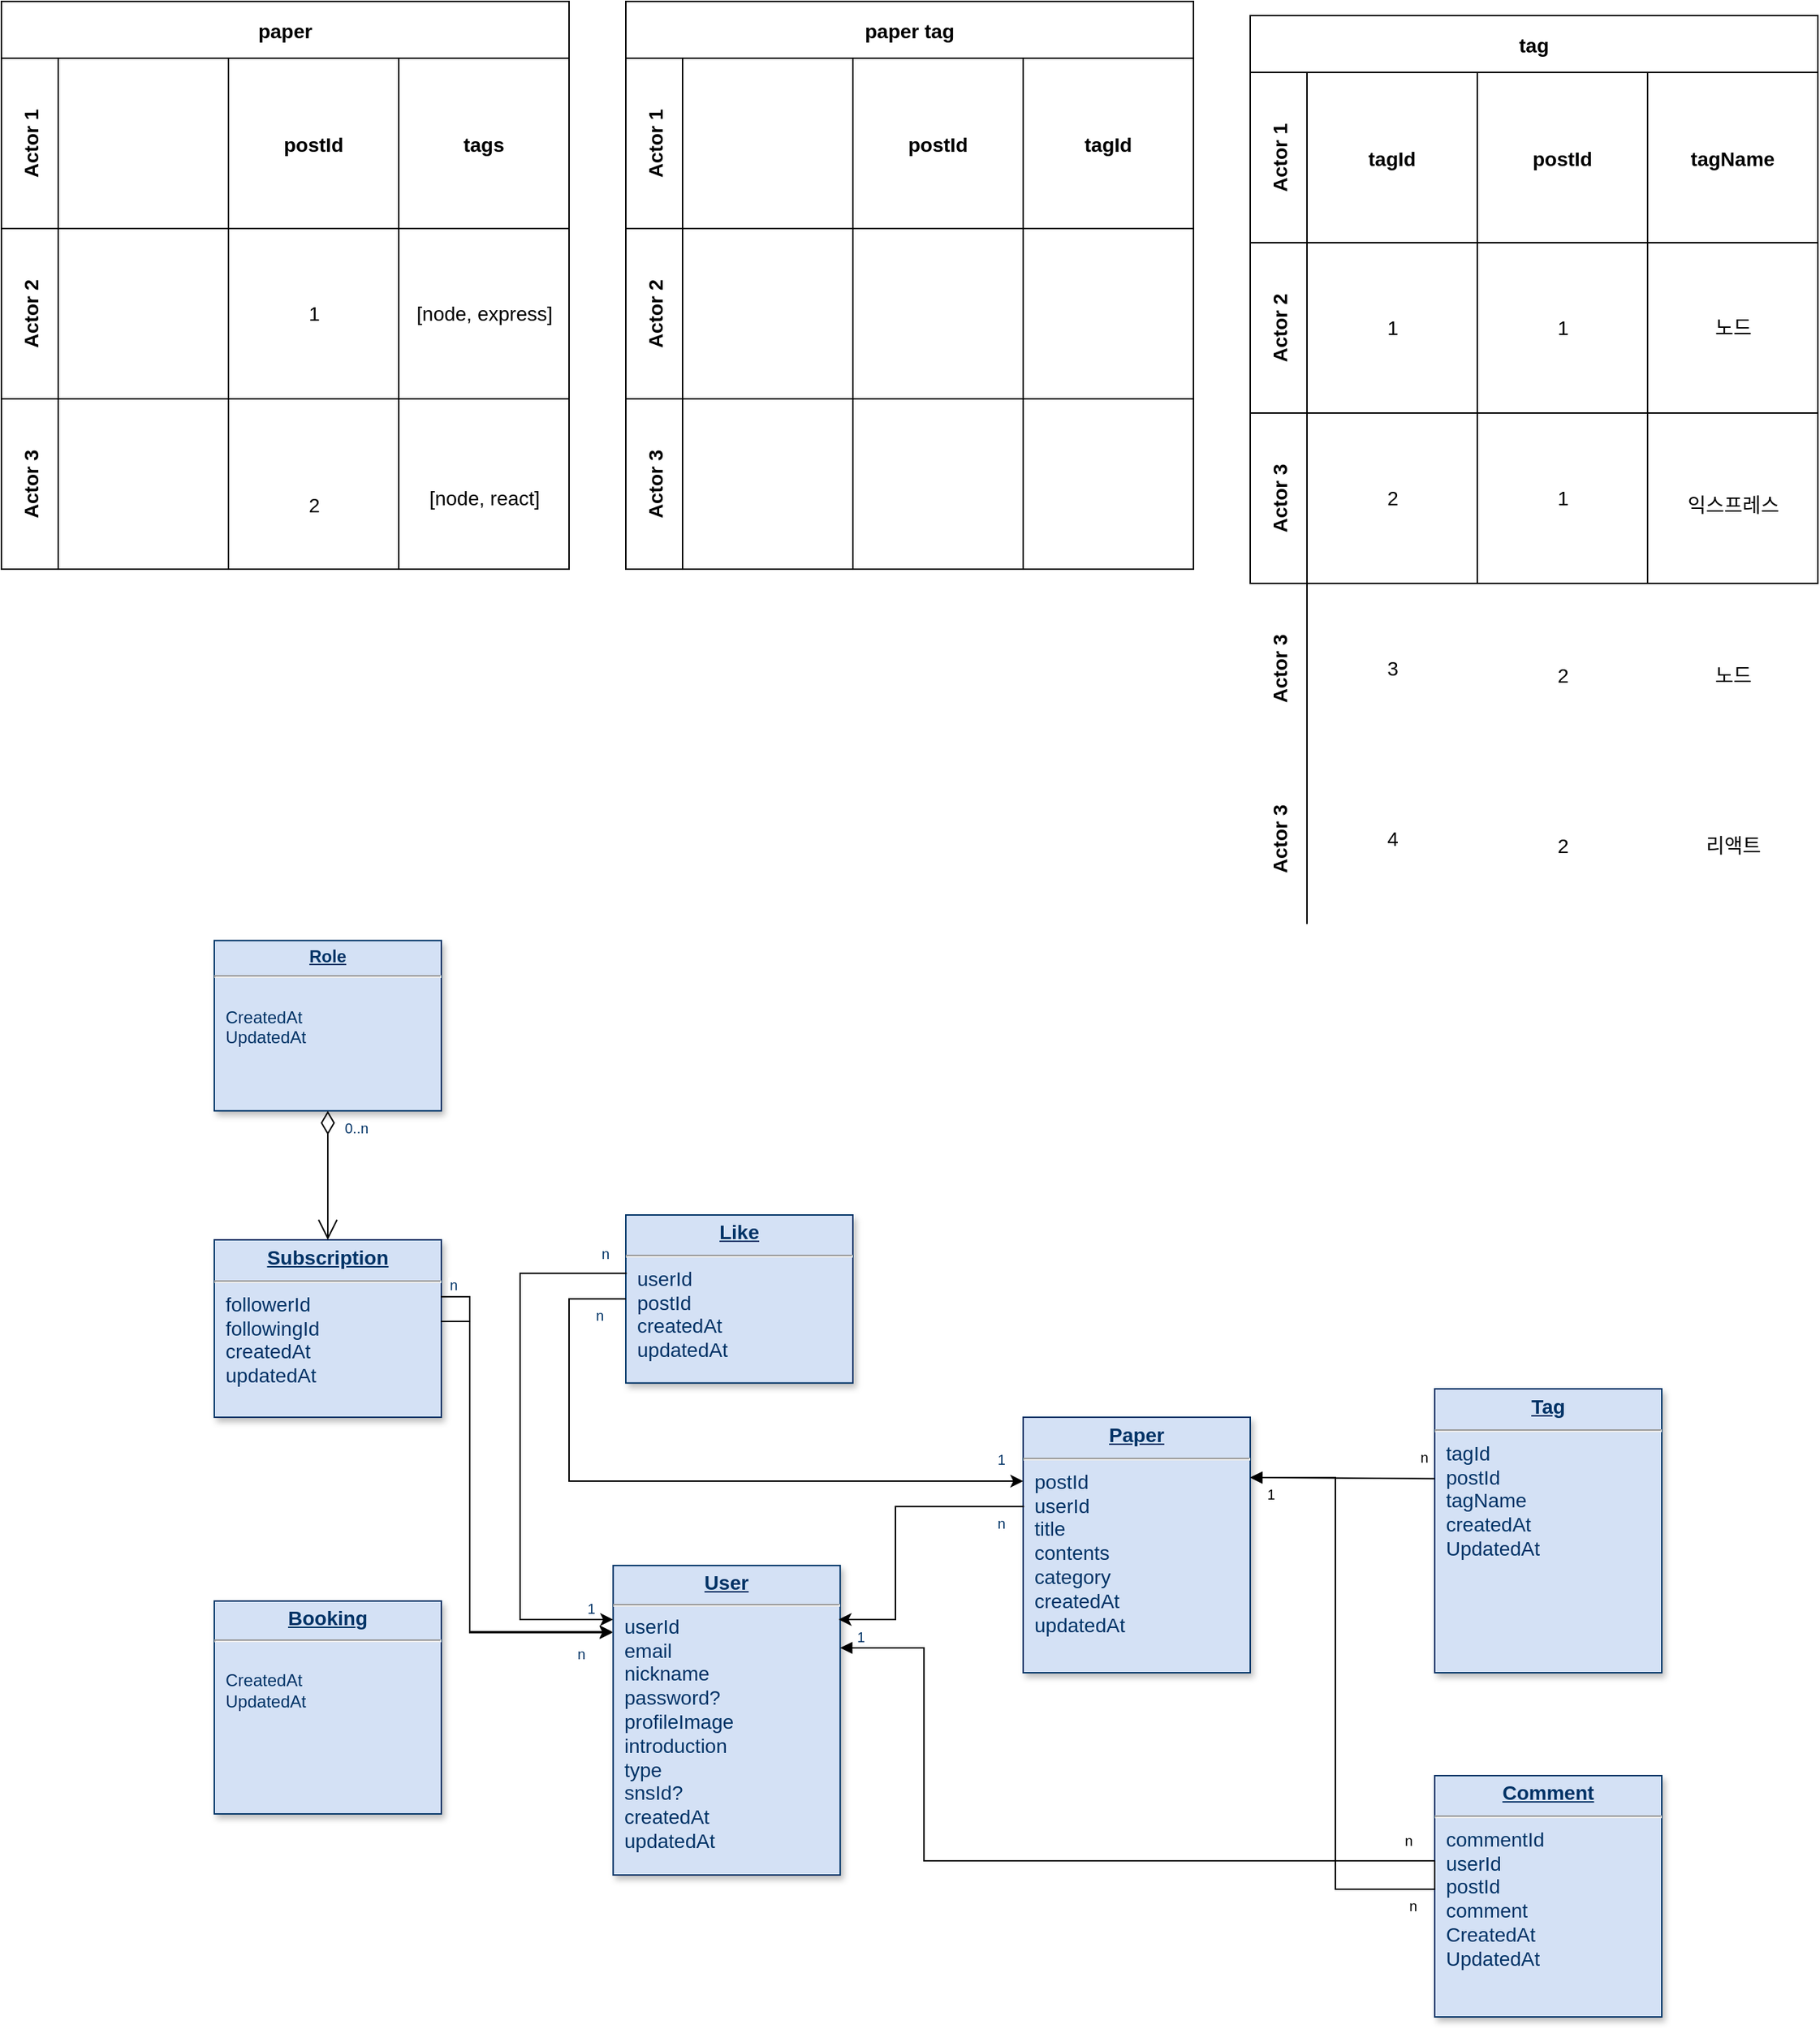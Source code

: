 <mxfile version="20.0.3" type="github">
  <diagram name="Page-1" id="efa7a0a1-bf9b-a30e-e6df-94a7791c09e9">
    <mxGraphModel dx="1503" dy="2011" grid="1" gridSize="10" guides="1" tooltips="1" connect="1" arrows="1" fold="1" page="1" pageScale="1" pageWidth="826" pageHeight="1169" background="none" math="0" shadow="0">
      <root>
        <mxCell id="0" />
        <mxCell id="1" parent="0" />
        <mxCell id="19" value="&lt;p style=&quot;margin: 0px; margin-top: 4px; text-align: center; text-decoration: underline;&quot;&gt;&lt;strong&gt;Role&lt;/strong&gt;&lt;/p&gt;&lt;hr&gt;&lt;p style=&quot;margin: 0px; margin-left: 8px;&quot;&gt;&lt;span style=&quot;background-color: initial;&quot;&gt;&lt;br&gt;&lt;/span&gt;&lt;/p&gt;&lt;p style=&quot;margin: 0px; margin-left: 8px;&quot;&gt;&lt;span style=&quot;background-color: initial;&quot;&gt;CreatedAt&lt;/span&gt;&lt;br&gt;&lt;/p&gt;&lt;p style=&quot;margin: 0px; margin-left: 8px;&quot;&gt;UpdatedAt&lt;/p&gt;" style="verticalAlign=top;align=left;overflow=fill;fontSize=12;fontFamily=Helvetica;html=1;strokeColor=#003366;shadow=1;fillColor=#D4E1F5;fontColor=#003366" parent="1" vertex="1">
          <mxGeometry x="310.0" y="91.64" width="160" height="120" as="geometry" />
        </mxCell>
        <mxCell id="20" value="&lt;p style=&quot;margin: 4px 0px 0px; text-align: center; text-decoration: underline; font-size: 14px;&quot;&gt;&lt;span style=&quot;font-weight: 700;&quot;&gt;&lt;font style=&quot;font-size: 14px;&quot;&gt;Subscription&lt;/font&gt;&lt;/span&gt;&lt;/p&gt;&lt;hr style=&quot;font-size: 14px;&quot;&gt;&lt;p style=&quot;margin: 0px 0px 0px 8px; font-size: 14px;&quot;&gt;followerId&lt;/p&gt;&lt;p style=&quot;margin: 0px 0px 0px 8px; font-size: 14px;&quot;&gt;followingId&lt;/p&gt;&lt;p style=&quot;margin: 0px 0px 0px 8px; font-size: 14px;&quot;&gt;&lt;font style=&quot;font-size: 14px;&quot;&gt;createdAt&lt;/font&gt;&lt;/p&gt;&lt;p style=&quot;margin: 0px 0px 0px 8px; font-size: 14px;&quot;&gt;&lt;font style=&quot;font-size: 14px;&quot;&gt;updatedAt&lt;/font&gt;&lt;/p&gt;" style="verticalAlign=top;align=left;overflow=fill;fontSize=12;fontFamily=Helvetica;html=1;strokeColor=#003366;shadow=1;fillColor=#D4E1F5;fontColor=#003366" parent="1" vertex="1">
          <mxGeometry x="310.0" y="302.5" width="160" height="125" as="geometry" />
        </mxCell>
        <mxCell id="22" value="&lt;p style=&quot;margin: 4px 0px 0px; text-align: center; text-decoration: underline; font-size: 14px;&quot;&gt;&lt;strong style=&quot;&quot;&gt;&lt;font style=&quot;font-size: 14px;&quot;&gt;Paper&lt;/font&gt;&lt;/strong&gt;&lt;/p&gt;&lt;hr style=&quot;font-size: 14px;&quot;&gt;&lt;p style=&quot;margin: 0px 0px 0px 8px; font-size: 14px;&quot;&gt;&lt;span style=&quot;background-color: initial;&quot;&gt;&lt;font style=&quot;font-size: 14px;&quot;&gt;postId&lt;/font&gt;&lt;/span&gt;&lt;/p&gt;&lt;p style=&quot;margin: 0px 0px 0px 8px; font-size: 14px;&quot;&gt;&lt;font style=&quot;font-size: 14px;&quot;&gt;userId&lt;/font&gt;&lt;/p&gt;&lt;p style=&quot;margin: 0px 0px 0px 8px; font-size: 14px;&quot;&gt;&lt;font style=&quot;font-size: 14px;&quot;&gt;&lt;span style=&quot;background-color: initial;&quot;&gt;title&lt;/span&gt;&lt;br&gt;&lt;/font&gt;&lt;/p&gt;&lt;p style=&quot;margin: 0px 0px 0px 8px; font-size: 14px;&quot;&gt;&lt;font style=&quot;font-size: 14px;&quot;&gt;contents&lt;/font&gt;&lt;/p&gt;&lt;p style=&quot;margin: 0px 0px 0px 8px; font-size: 14px;&quot;&gt;&lt;font style=&quot;font-size: 14px;&quot;&gt;category&lt;/font&gt;&lt;/p&gt;&lt;p style=&quot;margin: 0px 0px 0px 8px; font-size: 14px;&quot;&gt;&lt;font style=&quot;font-size: 14px;&quot;&gt;&lt;span style=&quot;background-color: initial;&quot;&gt;createdAt&lt;/span&gt;&lt;br&gt;&lt;/font&gt;&lt;/p&gt;&lt;p style=&quot;margin: 0px 0px 0px 8px; font-size: 14px;&quot;&gt;&lt;font style=&quot;font-size: 14px;&quot;&gt;updatedAt&lt;/font&gt;&lt;br&gt;&lt;/p&gt;" style="verticalAlign=top;align=left;overflow=fill;fontSize=12;fontFamily=Helvetica;html=1;strokeColor=#003366;shadow=1;fillColor=#D4E1F5;fontColor=#003366" parent="1" vertex="1">
          <mxGeometry x="880.0" y="427.5" width="160.0" height="180" as="geometry" />
        </mxCell>
        <mxCell id="23" value="&lt;p style=&quot;margin: 4px 0px 0px; text-align: center; text-decoration: underline; font-size: 14px;&quot;&gt;&lt;b style=&quot;&quot;&gt;&lt;font style=&quot;font-size: 14px;&quot;&gt;Like&lt;/font&gt;&lt;/b&gt;&lt;/p&gt;&lt;hr style=&quot;font-size: 14px;&quot;&gt;&lt;p style=&quot;margin: 0px 0px 0px 8px; font-size: 14px;&quot;&gt;&lt;font style=&quot;font-size: 14px;&quot;&gt;userId&lt;/font&gt;&lt;/p&gt;&lt;p style=&quot;margin: 0px 0px 0px 8px; font-size: 14px;&quot;&gt;&lt;font style=&quot;font-size: 14px;&quot;&gt;postId&lt;/font&gt;&lt;/p&gt;&lt;p style=&quot;margin: 0px 0px 0px 8px; font-size: 14px;&quot;&gt;&lt;font style=&quot;font-size: 14px;&quot;&gt;&lt;span style=&quot;background-color: initial;&quot;&gt;createdAt&lt;/span&gt;&lt;br&gt;&lt;/font&gt;&lt;/p&gt;&lt;p style=&quot;margin: 0px 0px 0px 8px; font-size: 14px;&quot;&gt;&lt;font style=&quot;font-size: 14px;&quot;&gt;updatedAt&lt;/font&gt;&lt;/p&gt;&lt;p style=&quot;margin: 0px 0px 0px 8px; font-size: 14px;&quot;&gt;&lt;br&gt;&lt;/p&gt;" style="verticalAlign=top;align=left;overflow=fill;fontSize=12;fontFamily=Helvetica;html=1;strokeColor=#003366;shadow=1;fillColor=#D4E1F5;fontColor=#003366" parent="1" vertex="1">
          <mxGeometry x="600" y="285" width="160" height="118.36" as="geometry" />
        </mxCell>
        <mxCell id="24" value="&lt;p style=&quot;margin: 0px; margin-top: 4px; text-align: center; text-decoration: underline;&quot;&gt;&lt;span style=&quot;font-size: 14px; font-weight: 700;&quot;&gt;Booking&lt;/span&gt;&lt;/p&gt;&lt;hr&gt;&lt;p style=&quot;margin: 0px; margin-left: 8px;&quot;&gt;&lt;br&gt;&lt;/p&gt;&lt;p style=&quot;margin: 0px; margin-left: 8px;&quot;&gt;CreatedAt&lt;/p&gt;&lt;p style=&quot;margin: 0px; margin-left: 8px;&quot;&gt;UpdatedAt&lt;/p&gt;" style="verticalAlign=top;align=left;overflow=fill;fontSize=12;fontFamily=Helvetica;html=1;strokeColor=#003366;shadow=1;fillColor=#D4E1F5;fontColor=#003366" parent="1" vertex="1">
          <mxGeometry x="310.0" y="556.96" width="160" height="150" as="geometry" />
        </mxCell>
        <mxCell id="26" value="&lt;p style=&quot;margin: 4px 0px 0px; text-align: center; text-decoration: underline; font-size: 14px;&quot;&gt;&lt;strong style=&quot;&quot;&gt;&lt;font style=&quot;font-size: 14px;&quot;&gt;Comment&lt;/font&gt;&lt;/strong&gt;&lt;/p&gt;&lt;hr style=&quot;font-size: 14px;&quot;&gt;&lt;p style=&quot;margin: 0px 0px 0px 8px; font-size: 14px;&quot;&gt;&lt;font style=&quot;font-size: 14px;&quot;&gt;commentId&lt;/font&gt;&lt;/p&gt;&lt;p style=&quot;margin: 0px 0px 0px 8px; font-size: 14px;&quot;&gt;&lt;font style=&quot;font-size: 14px;&quot;&gt;userId&lt;/font&gt;&lt;/p&gt;&lt;p style=&quot;margin: 0px 0px 0px 8px; font-size: 14px;&quot;&gt;&lt;font style=&quot;font-size: 14px;&quot;&gt;postId&lt;/font&gt;&lt;/p&gt;&lt;p style=&quot;margin: 0px 0px 0px 8px; font-size: 14px;&quot;&gt;&lt;font style=&quot;font-size: 14px;&quot;&gt;comment&lt;/font&gt;&lt;/p&gt;&lt;p style=&quot;margin: 0px 0px 0px 8px; font-size: 14px;&quot;&gt;&lt;font style=&quot;font-size: 14px;&quot;&gt;CreatedAt&lt;/font&gt;&lt;/p&gt;&lt;p style=&quot;margin: 0px 0px 0px 8px; font-size: 14px;&quot;&gt;&lt;font style=&quot;font-size: 14px;&quot;&gt;UpdatedAt&lt;/font&gt;&lt;/p&gt;" style="verticalAlign=top;align=left;overflow=fill;fontSize=12;fontFamily=Helvetica;html=1;strokeColor=#003366;shadow=1;fillColor=#D4E1F5;fontColor=#003366" parent="1" vertex="1">
          <mxGeometry x="1170" y="680" width="160" height="170" as="geometry" />
        </mxCell>
        <mxCell id="27" value="&lt;p style=&quot;margin: 4px 0px 0px; text-align: center; text-decoration: underline; font-size: 14px;&quot;&gt;&lt;b style=&quot;&quot;&gt;&lt;font style=&quot;font-size: 14px;&quot;&gt;Tag&lt;/font&gt;&lt;/b&gt;&lt;/p&gt;&lt;hr style=&quot;font-size: 14px;&quot;&gt;&lt;p style=&quot;margin: 0px 0px 0px 8px; font-size: 14px;&quot;&gt;tagId&lt;/p&gt;&lt;p style=&quot;margin: 0px 0px 0px 8px; font-size: 14px;&quot;&gt;postId&lt;/p&gt;&lt;p style=&quot;margin: 0px 0px 0px 8px; font-size: 14px;&quot;&gt;&lt;span style=&quot;background-color: initial;&quot;&gt;tagName&lt;/span&gt;&lt;br&gt;&lt;/p&gt;&lt;p style=&quot;margin: 0px 0px 0px 8px; font-size: 14px;&quot;&gt;&lt;font style=&quot;font-size: 14px;&quot;&gt;createdAt&lt;/font&gt;&lt;/p&gt;&lt;p style=&quot;margin: 0px 0px 0px 8px; font-size: 14px;&quot;&gt;&lt;font style=&quot;font-size: 14px;&quot;&gt;UpdatedAt&lt;/font&gt;&lt;/p&gt;" style="verticalAlign=top;align=left;overflow=fill;fontSize=12;fontFamily=Helvetica;html=1;strokeColor=#003366;shadow=1;fillColor=#D4E1F5;fontColor=#003366" parent="1" vertex="1">
          <mxGeometry x="1170" y="407.5" width="160" height="200" as="geometry" />
        </mxCell>
        <mxCell id="29" value="&lt;p style=&quot;margin: 0px; margin-top: 4px; text-align: center; text-decoration: underline;&quot;&gt;&lt;strong&gt;&lt;font style=&quot;font-size: 14px;&quot;&gt;User&lt;/font&gt;&lt;/strong&gt;&lt;/p&gt;&lt;hr&gt;&lt;p style=&quot;margin: 0px 0px 0px 8px; font-size: 14px;&quot;&gt;&lt;font style=&quot;font-size: 14px;&quot;&gt;userId&lt;/font&gt;&lt;/p&gt;&lt;p style=&quot;margin: 0px 0px 0px 8px; font-size: 14px;&quot;&gt;&lt;font style=&quot;font-size: 14px;&quot;&gt;email&lt;/font&gt;&lt;/p&gt;&lt;p style=&quot;margin: 0px 0px 0px 8px; font-size: 14px;&quot;&gt;&lt;font style=&quot;font-size: 14px;&quot;&gt;nickname&lt;/font&gt;&lt;/p&gt;&lt;p style=&quot;margin: 0px 0px 0px 8px; font-size: 14px;&quot;&gt;&lt;font style=&quot;font-size: 14px;&quot;&gt;password?&lt;/font&gt;&lt;/p&gt;&lt;p style=&quot;margin: 0px 0px 0px 8px; font-size: 14px;&quot;&gt;&lt;font style=&quot;font-size: 14px;&quot;&gt;profileImage&lt;/font&gt;&lt;/p&gt;&lt;p style=&quot;margin: 0px 0px 0px 8px; font-size: 14px;&quot;&gt;&lt;font style=&quot;font-size: 14px;&quot;&gt;introduction&lt;/font&gt;&lt;/p&gt;&lt;p style=&quot;margin: 0px 0px 0px 8px; font-size: 14px;&quot;&gt;type&lt;/p&gt;&lt;p style=&quot;margin: 0px 0px 0px 8px; font-size: 14px;&quot;&gt;snsId?&lt;/p&gt;&lt;p style=&quot;margin: 0px 0px 0px 8px; font-size: 14px;&quot;&gt;&lt;font style=&quot;font-size: 14px;&quot;&gt;createdAt&lt;/font&gt;&lt;/p&gt;&lt;p style=&quot;margin: 0px 0px 0px 8px; font-size: 14px;&quot;&gt;&lt;font style=&quot;font-size: 14px;&quot;&gt;updatedAt&lt;/font&gt;&lt;/p&gt;&lt;p style=&quot;margin: 0px; margin-left: 8px;&quot;&gt;&lt;br&gt;&lt;/p&gt;" style="verticalAlign=top;align=left;overflow=fill;fontSize=12;fontFamily=Helvetica;html=1;strokeColor=#003366;shadow=1;fillColor=#D4E1F5;fontColor=#003366" parent="1" vertex="1">
          <mxGeometry x="591.08" y="531.96" width="160" height="218.04" as="geometry" />
        </mxCell>
        <mxCell id="36" value="" style="endArrow=open;endSize=12;startArrow=diamondThin;startSize=14;startFill=0;edgeStyle=orthogonalEdgeStyle;" parent="1" source="19" target="20" edge="1">
          <mxGeometry y="160" as="geometry">
            <mxPoint y="160" as="sourcePoint" />
            <mxPoint x="160" y="160" as="targetPoint" />
          </mxGeometry>
        </mxCell>
        <mxCell id="37" value="0..n" style="resizable=0;align=left;verticalAlign=top;labelBackgroundColor=#ffffff;fontSize=10;strokeColor=#003366;shadow=1;fillColor=#D4E1F5;fontColor=#003366" parent="36" connectable="0" vertex="1">
          <mxGeometry x="-1" relative="1" as="geometry">
            <mxPoint x="10" as="offset" />
          </mxGeometry>
        </mxCell>
        <mxCell id="113" value="" style="endArrow=block;endFill=1;edgeStyle=orthogonalEdgeStyle;align=left;verticalAlign=top;rounded=0" parent="1" edge="1">
          <mxGeometry x="-1" relative="1" as="geometry">
            <mxPoint x="1170.08" y="740" as="sourcePoint" />
            <mxPoint x="751.08" y="590" as="targetPoint" />
            <Array as="points">
              <mxPoint x="1170.08" y="740" />
              <mxPoint x="810.08" y="740" />
              <mxPoint x="810.08" y="590" />
            </Array>
          </mxGeometry>
        </mxCell>
        <mxCell id="114" value="n" style="resizable=0;align=left;verticalAlign=bottom;labelBackgroundColor=#ffffff;fontSize=10" parent="113" connectable="0" vertex="1">
          <mxGeometry x="-1" relative="1" as="geometry">
            <mxPoint x="-20" y="40" as="offset" />
          </mxGeometry>
        </mxCell>
        <mxCell id="7yhiDpzclEct2_g2l83q-117" value="1" style="resizable=0;align=right;verticalAlign=top;labelBackgroundColor=#ffffff;fontSize=10;strokeColor=#003366;shadow=1;fillColor=#D4E1F5;fontColor=#003366" connectable="0" vertex="1" parent="1">
          <mxGeometry x="770.0" y="570" as="geometry" />
        </mxCell>
        <mxCell id="7yhiDpzclEct2_g2l83q-119" value="n" style="resizable=0;align=left;verticalAlign=top;labelBackgroundColor=#ffffff;fontSize=10;strokeColor=#003366;shadow=1;fillColor=#D4E1F5;fontColor=#003366" connectable="0" vertex="1" parent="1">
          <mxGeometry x="860" y="490.0" as="geometry" />
        </mxCell>
        <mxCell id="7yhiDpzclEct2_g2l83q-120" value="n" style="resizable=0;align=left;verticalAlign=top;labelBackgroundColor=#ffffff;fontSize=10;strokeColor=#003366;shadow=1;fillColor=#D4E1F5;fontColor=#003366;direction=south;" connectable="0" vertex="1" parent="1">
          <mxGeometry x="570" y="151.64" as="geometry">
            <mxPoint x="7" y="192" as="offset" />
          </mxGeometry>
        </mxCell>
        <mxCell id="7yhiDpzclEct2_g2l83q-124" value="n" style="resizable=0;align=left;verticalAlign=bottom;labelBackgroundColor=#ffffff;fontSize=10" connectable="0" vertex="1" parent="1">
          <mxGeometry x="1170" y="790" as="geometry">
            <mxPoint x="-23" y="-56" as="offset" />
          </mxGeometry>
        </mxCell>
        <mxCell id="7yhiDpzclEct2_g2l83q-126" value="" style="edgeStyle=elbowEdgeStyle;elbow=horizontal;endArrow=classic;html=1;rounded=0;entryX=0;entryY=0.25;entryDx=0;entryDy=0;exitX=0;exitY=0.5;exitDx=0;exitDy=0;" edge="1" parent="1" source="23" target="22">
          <mxGeometry width="50" height="50" relative="1" as="geometry">
            <mxPoint x="590" y="150" as="sourcePoint" />
            <mxPoint x="880" y="468" as="targetPoint" />
            <Array as="points">
              <mxPoint x="560" y="170" />
              <mxPoint x="560" y="360" />
              <mxPoint x="816" y="480" />
              <mxPoint x="816" y="490" />
              <mxPoint x="816" y="480" />
            </Array>
          </mxGeometry>
        </mxCell>
        <mxCell id="7yhiDpzclEct2_g2l83q-128" value="" style="edgeStyle=elbowEdgeStyle;elbow=horizontal;endArrow=classic;html=1;rounded=0;exitX=0.004;exitY=0.349;exitDx=0;exitDy=0;exitPerimeter=0;" edge="1" parent="1" source="22">
          <mxGeometry width="50" height="50" relative="1" as="geometry">
            <mxPoint x="870" y="470" as="sourcePoint" />
            <mxPoint x="750" y="570" as="targetPoint" />
            <Array as="points">
              <mxPoint x="790" y="500" />
              <mxPoint x="790" y="560" />
              <mxPoint x="820" y="470" />
            </Array>
          </mxGeometry>
        </mxCell>
        <mxCell id="7yhiDpzclEct2_g2l83q-131" value="1" style="resizable=0;align=left;verticalAlign=top;labelBackgroundColor=#ffffff;fontSize=10;strokeColor=#003366;shadow=1;fillColor=#D4E1F5;fontColor=#003366" connectable="0" vertex="1" parent="1">
          <mxGeometry x="860" y="445.0" as="geometry" />
        </mxCell>
        <mxCell id="7yhiDpzclEct2_g2l83q-132" style="edgeStyle=orthogonalEdgeStyle;rounded=0;orthogonalLoop=1;jettySize=auto;html=1;exitX=0.5;exitY=1;exitDx=0;exitDy=0;" edge="1" parent="1" source="22" target="22">
          <mxGeometry relative="1" as="geometry" />
        </mxCell>
        <mxCell id="7yhiDpzclEct2_g2l83q-133" value="" style="endArrow=block;endFill=1;edgeStyle=orthogonalEdgeStyle;align=left;verticalAlign=top;rounded=0" edge="1" parent="1">
          <mxGeometry x="-1" relative="1" as="geometry">
            <mxPoint x="1170" y="740" as="sourcePoint" />
            <mxPoint x="1040" y="470" as="targetPoint" />
            <Array as="points">
              <mxPoint x="1170" y="760" />
              <mxPoint x="1100" y="760" />
              <mxPoint x="1100" y="470" />
            </Array>
          </mxGeometry>
        </mxCell>
        <mxCell id="7yhiDpzclEct2_g2l83q-176" value="" style="edgeStyle=elbowEdgeStyle;elbow=horizontal;endArrow=classic;html=1;rounded=0;exitX=0.004;exitY=0.347;exitDx=0;exitDy=0;exitPerimeter=0;" edge="1" parent="1" source="23">
          <mxGeometry width="50" height="50" relative="1" as="geometry">
            <mxPoint x="590" y="150" as="sourcePoint" />
            <mxPoint x="591" y="570" as="targetPoint" />
            <Array as="points">
              <mxPoint x="525.48" y="373.44" />
              <mxPoint x="525.48" y="583.44" />
              <mxPoint x="525.48" y="593.44" />
              <mxPoint x="525.48" y="583.44" />
            </Array>
          </mxGeometry>
        </mxCell>
        <mxCell id="7yhiDpzclEct2_g2l83q-177" value="1" style="resizable=0;align=right;verticalAlign=top;labelBackgroundColor=#ffffff;fontSize=10;strokeColor=#003366;shadow=1;fillColor=#D4E1F5;fontColor=#003366" connectable="0" vertex="1" parent="1">
          <mxGeometry x="580.0" y="550" as="geometry" />
        </mxCell>
        <mxCell id="7yhiDpzclEct2_g2l83q-178" value="n" style="resizable=0;align=right;verticalAlign=top;labelBackgroundColor=#ffffff;fontSize=10;strokeColor=#003366;shadow=1;fillColor=#D4E1F5;fontColor=#003366" connectable="0" vertex="1" parent="1">
          <mxGeometry x="590.0" y="300" as="geometry" />
        </mxCell>
        <mxCell id="7yhiDpzclEct2_g2l83q-184" value="" style="endArrow=block;endFill=1;edgeStyle=orthogonalEdgeStyle;align=left;verticalAlign=top;rounded=0;exitX=-0.008;exitY=0.316;exitDx=0;exitDy=0;exitPerimeter=0;" edge="1" parent="1" source="27">
          <mxGeometry x="-1" relative="1" as="geometry">
            <mxPoint x="1170" y="744" as="sourcePoint" />
            <mxPoint x="1040" y="470" as="targetPoint" />
            <Array as="points">
              <mxPoint x="1170" y="471" />
            </Array>
          </mxGeometry>
        </mxCell>
        <mxCell id="7yhiDpzclEct2_g2l83q-186" value="" style="edgeStyle=elbowEdgeStyle;elbow=horizontal;endArrow=classic;html=1;rounded=0;exitX=0.998;exitY=0.321;exitDx=0;exitDy=0;exitPerimeter=0;entryX=-0.003;entryY=0.214;entryDx=0;entryDy=0;entryPerimeter=0;" edge="1" parent="1" source="20" target="29">
          <mxGeometry width="50" height="50" relative="1" as="geometry">
            <mxPoint x="580.0" y="326.071" as="sourcePoint" />
            <mxPoint x="590" y="580" as="targetPoint" />
            <Array as="points">
              <mxPoint x="490" y="460" />
              <mxPoint x="504.84" y="373.44" />
              <mxPoint x="504.84" y="583.44" />
              <mxPoint x="504.84" y="593.44" />
              <mxPoint x="504.84" y="583.44" />
            </Array>
          </mxGeometry>
        </mxCell>
        <mxCell id="7yhiDpzclEct2_g2l83q-187" value="" style="edgeStyle=elbowEdgeStyle;elbow=horizontal;endArrow=classic;html=1;rounded=0;exitX=0.998;exitY=0.321;exitDx=0;exitDy=0;exitPerimeter=0;entryX=-0.003;entryY=0.217;entryDx=0;entryDy=0;entryPerimeter=0;" edge="1" parent="1" target="29">
          <mxGeometry width="50" height="50" relative="1" as="geometry">
            <mxPoint x="469.68" y="360.005" as="sourcePoint" />
            <mxPoint x="590" y="587.38" as="targetPoint" />
            <Array as="points">
              <mxPoint x="490" y="590" />
              <mxPoint x="490" y="477.38" />
              <mxPoint x="504.84" y="390.82" />
              <mxPoint x="504.84" y="600.82" />
              <mxPoint x="504.84" y="610.82" />
              <mxPoint x="504.84" y="600.82" />
            </Array>
          </mxGeometry>
        </mxCell>
        <mxCell id="7yhiDpzclEct2_g2l83q-188" value="n&#xa;" style="resizable=0;align=right;verticalAlign=top;labelBackgroundColor=#ffffff;fontSize=10;strokeColor=#003366;shadow=1;fillColor=#D4E1F5;fontColor=#003366" connectable="0" vertex="1" parent="1">
          <mxGeometry x="490.0" y="310" as="geometry">
            <mxPoint x="-7" y="12" as="offset" />
          </mxGeometry>
        </mxCell>
        <mxCell id="7yhiDpzclEct2_g2l83q-189" value="n&#xa;" style="resizable=0;align=right;verticalAlign=top;labelBackgroundColor=#ffffff;fontSize=10;strokeColor=#003366;shadow=1;fillColor=#D4E1F5;fontColor=#003366" connectable="0" vertex="1" parent="1">
          <mxGeometry x="580.0" y="570" as="geometry">
            <mxPoint x="-7" y="12" as="offset" />
          </mxGeometry>
        </mxCell>
        <mxCell id="7yhiDpzclEct2_g2l83q-190" value="1" style="resizable=0;align=left;verticalAlign=bottom;labelBackgroundColor=#ffffff;fontSize=10" connectable="0" vertex="1" parent="1">
          <mxGeometry x="1050" y="490" as="geometry" />
        </mxCell>
        <mxCell id="7yhiDpzclEct2_g2l83q-191" value="n" style="resizable=0;align=left;verticalAlign=bottom;labelBackgroundColor=#ffffff;fontSize=10" connectable="0" vertex="1" parent="1">
          <mxGeometry x="1060" y="500" as="geometry">
            <mxPoint x="98" y="-36" as="offset" />
          </mxGeometry>
        </mxCell>
        <mxCell id="7yhiDpzclEct2_g2l83q-199" value="paper tag" style="shape=table;childLayout=tableLayout;startSize=40;collapsible=0;recursiveResize=0;expand=0;fontStyle=1;fontSize=14;" vertex="1" parent="1">
          <mxGeometry x="600" y="-570" width="400" height="400" as="geometry" />
        </mxCell>
        <mxCell id="7yhiDpzclEct2_g2l83q-200" value="Actor 1" style="shape=tableRow;horizontal=0;startSize=40;swimlaneHead=0;swimlaneBody=0;top=0;left=0;bottom=0;right=0;dropTarget=0;fillColor=none;collapsible=0;recursiveResize=0;expand=0;fontStyle=1;fontSize=14;" vertex="1" parent="7yhiDpzclEct2_g2l83q-199">
          <mxGeometry y="40" width="400" height="120" as="geometry" />
        </mxCell>
        <mxCell id="7yhiDpzclEct2_g2l83q-201" value="" style="swimlane;swimlaneHead=0;swimlaneBody=0;fontStyle=0;connectable=0;fillColor=none;startSize=120;collapsible=0;recursiveResize=0;expand=0;fontStyle=1;fontSize=14;" vertex="1" parent="7yhiDpzclEct2_g2l83q-200">
          <mxGeometry x="40" width="120" height="120" as="geometry">
            <mxRectangle width="120" height="120" as="alternateBounds" />
          </mxGeometry>
        </mxCell>
        <mxCell id="7yhiDpzclEct2_g2l83q-202" value="postId" style="swimlane;swimlaneHead=0;swimlaneBody=0;fontStyle=0;connectable=0;fillColor=none;startSize=120;collapsible=0;recursiveResize=0;expand=0;fontStyle=1;fontSize=14;" vertex="1" parent="7yhiDpzclEct2_g2l83q-200">
          <mxGeometry x="160" width="120" height="120" as="geometry">
            <mxRectangle width="120" height="120" as="alternateBounds" />
          </mxGeometry>
        </mxCell>
        <mxCell id="7yhiDpzclEct2_g2l83q-203" value="tagId" style="swimlane;swimlaneHead=0;swimlaneBody=0;fontStyle=0;connectable=0;fillColor=none;startSize=120;collapsible=0;recursiveResize=0;expand=0;fontStyle=1;fontSize=14;" vertex="1" parent="7yhiDpzclEct2_g2l83q-200">
          <mxGeometry x="280" width="120" height="120" as="geometry">
            <mxRectangle width="120" height="120" as="alternateBounds" />
          </mxGeometry>
        </mxCell>
        <mxCell id="7yhiDpzclEct2_g2l83q-204" value="Actor 2" style="shape=tableRow;horizontal=0;startSize=40;swimlaneHead=0;swimlaneBody=0;top=0;left=0;bottom=0;right=0;dropTarget=0;fillColor=none;collapsible=0;recursiveResize=0;expand=0;fontStyle=1;fontSize=14;" vertex="1" parent="7yhiDpzclEct2_g2l83q-199">
          <mxGeometry y="160" width="400" height="120" as="geometry" />
        </mxCell>
        <mxCell id="7yhiDpzclEct2_g2l83q-205" value="" style="swimlane;swimlaneHead=0;swimlaneBody=0;fontStyle=0;connectable=0;fillColor=none;startSize=0;collapsible=0;recursiveResize=0;expand=0;fontStyle=1;fontSize=14;" vertex="1" parent="7yhiDpzclEct2_g2l83q-204">
          <mxGeometry x="40" width="120" height="120" as="geometry">
            <mxRectangle width="120" height="120" as="alternateBounds" />
          </mxGeometry>
        </mxCell>
        <mxCell id="7yhiDpzclEct2_g2l83q-206" value="" style="swimlane;swimlaneHead=0;swimlaneBody=0;fontStyle=0;connectable=0;fillColor=none;startSize=0;collapsible=0;recursiveResize=0;expand=0;fontStyle=1;fontSize=14;" vertex="1" parent="7yhiDpzclEct2_g2l83q-204">
          <mxGeometry x="160" width="120" height="120" as="geometry">
            <mxRectangle width="120" height="120" as="alternateBounds" />
          </mxGeometry>
        </mxCell>
        <mxCell id="7yhiDpzclEct2_g2l83q-207" value="" style="swimlane;swimlaneHead=0;swimlaneBody=0;fontStyle=0;connectable=0;fillColor=none;startSize=0;collapsible=0;recursiveResize=0;expand=0;fontStyle=1;fontSize=14;" vertex="1" parent="7yhiDpzclEct2_g2l83q-204">
          <mxGeometry x="280" width="120" height="120" as="geometry">
            <mxRectangle width="120" height="120" as="alternateBounds" />
          </mxGeometry>
        </mxCell>
        <mxCell id="7yhiDpzclEct2_g2l83q-208" value="Actor 3" style="shape=tableRow;horizontal=0;startSize=40;swimlaneHead=0;swimlaneBody=0;top=0;left=0;bottom=0;right=0;dropTarget=0;fillColor=none;collapsible=0;recursiveResize=0;expand=0;fontStyle=1;fontSize=14;" vertex="1" parent="7yhiDpzclEct2_g2l83q-199">
          <mxGeometry y="280" width="400" height="120" as="geometry" />
        </mxCell>
        <mxCell id="7yhiDpzclEct2_g2l83q-209" value="" style="swimlane;swimlaneHead=0;swimlaneBody=0;fontStyle=0;connectable=0;fillColor=none;startSize=0;collapsible=0;recursiveResize=0;expand=0;fontStyle=1;fontSize=14;" vertex="1" parent="7yhiDpzclEct2_g2l83q-208">
          <mxGeometry x="40" width="120" height="120" as="geometry">
            <mxRectangle width="120" height="120" as="alternateBounds" />
          </mxGeometry>
        </mxCell>
        <mxCell id="7yhiDpzclEct2_g2l83q-210" value="" style="swimlane;swimlaneHead=0;swimlaneBody=0;fontStyle=0;connectable=0;fillColor=none;startSize=0;collapsible=0;recursiveResize=0;expand=0;fontStyle=1;fontSize=14;" vertex="1" parent="7yhiDpzclEct2_g2l83q-208">
          <mxGeometry x="160" width="120" height="120" as="geometry">
            <mxRectangle width="120" height="120" as="alternateBounds" />
          </mxGeometry>
        </mxCell>
        <mxCell id="7yhiDpzclEct2_g2l83q-211" value="" style="swimlane;swimlaneHead=0;swimlaneBody=0;fontStyle=0;connectable=0;fillColor=none;startSize=0;collapsible=0;recursiveResize=0;expand=0;fontStyle=1;fontSize=14;" vertex="1" parent="7yhiDpzclEct2_g2l83q-208">
          <mxGeometry x="280" width="120" height="120" as="geometry">
            <mxRectangle width="120" height="120" as="alternateBounds" />
          </mxGeometry>
        </mxCell>
        <mxCell id="7yhiDpzclEct2_g2l83q-216" value="paper" style="shape=table;childLayout=tableLayout;startSize=40;collapsible=0;recursiveResize=0;expand=0;fontStyle=1;fontSize=14;" vertex="1" parent="1">
          <mxGeometry x="160" y="-570" width="400" height="400" as="geometry" />
        </mxCell>
        <mxCell id="7yhiDpzclEct2_g2l83q-217" value="Actor 1" style="shape=tableRow;horizontal=0;startSize=40;swimlaneHead=0;swimlaneBody=0;top=0;left=0;bottom=0;right=0;dropTarget=0;fillColor=none;collapsible=0;recursiveResize=0;expand=0;fontStyle=1;fontSize=14;" vertex="1" parent="7yhiDpzclEct2_g2l83q-216">
          <mxGeometry y="40" width="400" height="120" as="geometry" />
        </mxCell>
        <mxCell id="7yhiDpzclEct2_g2l83q-218" value="" style="swimlane;swimlaneHead=0;swimlaneBody=0;fontStyle=0;connectable=0;fillColor=none;startSize=120;collapsible=0;recursiveResize=0;expand=0;fontStyle=1;fontSize=14;" vertex="1" parent="7yhiDpzclEct2_g2l83q-217">
          <mxGeometry x="40" width="120" height="120" as="geometry">
            <mxRectangle width="120" height="120" as="alternateBounds" />
          </mxGeometry>
        </mxCell>
        <mxCell id="7yhiDpzclEct2_g2l83q-219" value="postId" style="swimlane;swimlaneHead=0;swimlaneBody=0;fontStyle=0;connectable=0;fillColor=none;startSize=120;collapsible=0;recursiveResize=0;expand=0;fontStyle=1;fontSize=14;" vertex="1" parent="7yhiDpzclEct2_g2l83q-217">
          <mxGeometry x="160" width="120" height="120" as="geometry">
            <mxRectangle width="120" height="120" as="alternateBounds" />
          </mxGeometry>
        </mxCell>
        <mxCell id="7yhiDpzclEct2_g2l83q-220" value="tags" style="swimlane;swimlaneHead=0;swimlaneBody=0;fontStyle=0;connectable=0;fillColor=none;startSize=120;collapsible=0;recursiveResize=0;expand=0;fontStyle=1;fontSize=14;" vertex="1" parent="7yhiDpzclEct2_g2l83q-217">
          <mxGeometry x="280" width="120" height="120" as="geometry">
            <mxRectangle width="120" height="120" as="alternateBounds" />
          </mxGeometry>
        </mxCell>
        <mxCell id="7yhiDpzclEct2_g2l83q-221" value="Actor 2" style="shape=tableRow;horizontal=0;startSize=40;swimlaneHead=0;swimlaneBody=0;top=0;left=0;bottom=0;right=0;dropTarget=0;fillColor=none;collapsible=0;recursiveResize=0;expand=0;fontStyle=1;fontSize=14;" vertex="1" parent="7yhiDpzclEct2_g2l83q-216">
          <mxGeometry y="160" width="400" height="120" as="geometry" />
        </mxCell>
        <mxCell id="7yhiDpzclEct2_g2l83q-222" value="" style="swimlane;swimlaneHead=0;swimlaneBody=0;fontStyle=0;connectable=0;fillColor=none;startSize=0;collapsible=0;recursiveResize=0;expand=0;fontStyle=1;fontSize=14;" vertex="1" parent="7yhiDpzclEct2_g2l83q-221">
          <mxGeometry x="40" width="120" height="120" as="geometry">
            <mxRectangle width="120" height="120" as="alternateBounds" />
          </mxGeometry>
        </mxCell>
        <mxCell id="7yhiDpzclEct2_g2l83q-223" value="" style="swimlane;swimlaneHead=0;swimlaneBody=0;fontStyle=0;connectable=0;fillColor=none;startSize=0;collapsible=0;recursiveResize=0;expand=0;fontStyle=1;fontSize=14;" vertex="1" parent="7yhiDpzclEct2_g2l83q-221">
          <mxGeometry x="160" width="120" height="120" as="geometry">
            <mxRectangle width="120" height="120" as="alternateBounds" />
          </mxGeometry>
        </mxCell>
        <mxCell id="7yhiDpzclEct2_g2l83q-242" value="1" style="text;html=1;align=center;verticalAlign=middle;resizable=0;points=[];autosize=1;strokeColor=none;fillColor=none;fontSize=14;" vertex="1" parent="7yhiDpzclEct2_g2l83q-223">
          <mxGeometry x="45" y="45" width="30" height="30" as="geometry" />
        </mxCell>
        <mxCell id="7yhiDpzclEct2_g2l83q-224" value="" style="swimlane;swimlaneHead=0;swimlaneBody=0;fontStyle=0;connectable=0;fillColor=none;startSize=0;collapsible=0;recursiveResize=0;expand=0;fontStyle=1;fontSize=14;" vertex="1" parent="7yhiDpzclEct2_g2l83q-221">
          <mxGeometry x="280" width="120" height="120" as="geometry">
            <mxRectangle width="120" height="120" as="alternateBounds" />
          </mxGeometry>
        </mxCell>
        <mxCell id="7yhiDpzclEct2_g2l83q-336" value="[node, express]" style="text;html=1;align=center;verticalAlign=middle;resizable=0;points=[];autosize=1;strokeColor=none;fillColor=none;fontSize=14;" vertex="1" parent="7yhiDpzclEct2_g2l83q-224">
          <mxGeometry y="45" width="120" height="30" as="geometry" />
        </mxCell>
        <mxCell id="7yhiDpzclEct2_g2l83q-225" value="Actor 3" style="shape=tableRow;horizontal=0;startSize=40;swimlaneHead=0;swimlaneBody=0;top=0;left=0;bottom=0;right=0;dropTarget=0;fillColor=none;collapsible=0;recursiveResize=0;expand=0;fontStyle=1;fontSize=14;" vertex="1" parent="7yhiDpzclEct2_g2l83q-216">
          <mxGeometry y="280" width="400" height="120" as="geometry" />
        </mxCell>
        <mxCell id="7yhiDpzclEct2_g2l83q-226" value="" style="swimlane;swimlaneHead=0;swimlaneBody=0;fontStyle=0;connectable=0;fillColor=none;startSize=0;collapsible=0;recursiveResize=0;expand=0;fontStyle=1;fontSize=14;" vertex="1" parent="7yhiDpzclEct2_g2l83q-225">
          <mxGeometry x="40" width="120" height="120" as="geometry">
            <mxRectangle width="120" height="120" as="alternateBounds" />
          </mxGeometry>
        </mxCell>
        <mxCell id="7yhiDpzclEct2_g2l83q-227" value="" style="swimlane;swimlaneHead=0;swimlaneBody=0;fontStyle=0;connectable=0;fillColor=none;startSize=0;collapsible=0;recursiveResize=0;expand=0;fontStyle=1;fontSize=14;" vertex="1" parent="7yhiDpzclEct2_g2l83q-225">
          <mxGeometry x="160" width="120" height="120" as="geometry">
            <mxRectangle width="120" height="120" as="alternateBounds" />
          </mxGeometry>
        </mxCell>
        <mxCell id="7yhiDpzclEct2_g2l83q-244" value="2" style="text;html=1;align=center;verticalAlign=middle;resizable=0;points=[];autosize=1;strokeColor=none;fillColor=none;fontSize=14;" vertex="1" parent="7yhiDpzclEct2_g2l83q-227">
          <mxGeometry x="45" y="60" width="30" height="30" as="geometry" />
        </mxCell>
        <mxCell id="7yhiDpzclEct2_g2l83q-228" value="" style="swimlane;swimlaneHead=0;swimlaneBody=0;fontStyle=0;connectable=0;fillColor=none;startSize=0;collapsible=0;recursiveResize=0;expand=0;fontStyle=1;fontSize=14;" vertex="1" parent="7yhiDpzclEct2_g2l83q-225">
          <mxGeometry x="280" width="120" height="120" as="geometry">
            <mxRectangle width="120" height="120" as="alternateBounds" />
          </mxGeometry>
        </mxCell>
        <mxCell id="7yhiDpzclEct2_g2l83q-337" value="[node, react]" style="text;html=1;align=center;verticalAlign=middle;resizable=0;points=[];autosize=1;strokeColor=none;fillColor=none;fontSize=14;" vertex="1" parent="7yhiDpzclEct2_g2l83q-228">
          <mxGeometry x="10" y="55" width="100" height="30" as="geometry" />
        </mxCell>
        <mxCell id="7yhiDpzclEct2_g2l83q-229" value="tag" style="shape=table;childLayout=tableLayout;startSize=40;collapsible=0;recursiveResize=0;expand=0;fontStyle=1;fontSize=14;" vertex="1" parent="1">
          <mxGeometry x="1040" y="-560" width="400" height="400" as="geometry" />
        </mxCell>
        <mxCell id="7yhiDpzclEct2_g2l83q-230" value="Actor 1" style="shape=tableRow;horizontal=0;startSize=40;swimlaneHead=0;swimlaneBody=0;top=0;left=0;bottom=0;right=0;dropTarget=0;fillColor=none;collapsible=0;recursiveResize=0;expand=0;fontStyle=1;fontSize=14;" vertex="1" parent="7yhiDpzclEct2_g2l83q-229">
          <mxGeometry y="40" width="400" height="120" as="geometry" />
        </mxCell>
        <mxCell id="7yhiDpzclEct2_g2l83q-231" value="tagId" style="swimlane;swimlaneHead=0;swimlaneBody=0;fontStyle=0;connectable=0;fillColor=none;startSize=120;collapsible=0;recursiveResize=0;expand=0;fontStyle=1;fontSize=14;" vertex="1" parent="7yhiDpzclEct2_g2l83q-230">
          <mxGeometry x="40" width="120" height="120" as="geometry">
            <mxRectangle width="120" height="120" as="alternateBounds" />
          </mxGeometry>
        </mxCell>
        <mxCell id="7yhiDpzclEct2_g2l83q-232" value="postId" style="swimlane;swimlaneHead=0;swimlaneBody=0;fontStyle=0;connectable=0;fillColor=none;startSize=120;collapsible=0;recursiveResize=0;expand=0;fontStyle=1;fontSize=14;" vertex="1" parent="7yhiDpzclEct2_g2l83q-230">
          <mxGeometry x="160" width="120" height="120" as="geometry">
            <mxRectangle width="120" height="120" as="alternateBounds" />
          </mxGeometry>
        </mxCell>
        <mxCell id="7yhiDpzclEct2_g2l83q-233" value="tagName" style="swimlane;swimlaneHead=0;swimlaneBody=0;fontStyle=0;connectable=0;fillColor=none;startSize=120;collapsible=0;recursiveResize=0;expand=0;fontStyle=1;fontSize=14;" vertex="1" parent="7yhiDpzclEct2_g2l83q-230">
          <mxGeometry x="280" width="120" height="120" as="geometry">
            <mxRectangle width="120" height="120" as="alternateBounds" />
          </mxGeometry>
        </mxCell>
        <mxCell id="7yhiDpzclEct2_g2l83q-234" value="Actor 2" style="shape=tableRow;horizontal=0;startSize=40;swimlaneHead=0;swimlaneBody=0;top=0;left=0;bottom=0;right=0;dropTarget=0;fillColor=none;collapsible=0;recursiveResize=0;expand=0;fontStyle=1;fontSize=14;" vertex="1" parent="7yhiDpzclEct2_g2l83q-229">
          <mxGeometry y="160" width="400" height="120" as="geometry" />
        </mxCell>
        <mxCell id="7yhiDpzclEct2_g2l83q-235" value="" style="swimlane;swimlaneHead=0;swimlaneBody=0;fontStyle=0;connectable=0;fillColor=none;startSize=0;collapsible=0;recursiveResize=0;expand=0;fontStyle=1;fontSize=14;" vertex="1" parent="7yhiDpzclEct2_g2l83q-234">
          <mxGeometry x="40" width="120" height="120" as="geometry">
            <mxRectangle width="120" height="120" as="alternateBounds" />
          </mxGeometry>
        </mxCell>
        <mxCell id="7yhiDpzclEct2_g2l83q-264" value="1" style="text;html=1;align=center;verticalAlign=middle;resizable=0;points=[];autosize=1;strokeColor=none;fillColor=none;fontSize=14;" vertex="1" parent="7yhiDpzclEct2_g2l83q-235">
          <mxGeometry x="45" y="45" width="30" height="30" as="geometry" />
        </mxCell>
        <mxCell id="7yhiDpzclEct2_g2l83q-236" value="" style="swimlane;swimlaneHead=0;swimlaneBody=0;fontStyle=0;connectable=0;fillColor=none;startSize=0;collapsible=0;recursiveResize=0;expand=0;fontStyle=1;fontSize=14;" vertex="1" parent="7yhiDpzclEct2_g2l83q-234">
          <mxGeometry x="160" width="120" height="120" as="geometry">
            <mxRectangle width="120" height="120" as="alternateBounds" />
          </mxGeometry>
        </mxCell>
        <mxCell id="7yhiDpzclEct2_g2l83q-316" value="1" style="text;html=1;align=center;verticalAlign=middle;resizable=0;points=[];autosize=1;strokeColor=none;fillColor=none;fontSize=14;" vertex="1" parent="7yhiDpzclEct2_g2l83q-236">
          <mxGeometry x="45" y="45" width="30" height="30" as="geometry" />
        </mxCell>
        <mxCell id="7yhiDpzclEct2_g2l83q-237" value="" style="swimlane;swimlaneHead=0;swimlaneBody=0;fontStyle=0;connectable=0;fillColor=none;startSize=0;collapsible=0;recursiveResize=0;expand=0;fontStyle=1;fontSize=14;" vertex="1" parent="7yhiDpzclEct2_g2l83q-234">
          <mxGeometry x="280" width="120" height="120" as="geometry">
            <mxRectangle width="120" height="120" as="alternateBounds" />
          </mxGeometry>
        </mxCell>
        <mxCell id="7yhiDpzclEct2_g2l83q-238" value="Actor 3" style="shape=tableRow;horizontal=0;startSize=40;swimlaneHead=0;swimlaneBody=0;top=0;left=0;bottom=0;right=0;dropTarget=0;fillColor=none;collapsible=0;recursiveResize=0;expand=0;fontStyle=1;fontSize=14;" vertex="1" parent="7yhiDpzclEct2_g2l83q-229">
          <mxGeometry y="280" width="400" height="120" as="geometry" />
        </mxCell>
        <mxCell id="7yhiDpzclEct2_g2l83q-239" value="" style="swimlane;swimlaneHead=0;swimlaneBody=0;fontStyle=0;connectable=0;fillColor=none;startSize=0;collapsible=0;recursiveResize=0;expand=0;fontStyle=1;fontSize=14;" vertex="1" parent="7yhiDpzclEct2_g2l83q-238">
          <mxGeometry x="40" width="120" height="120" as="geometry">
            <mxRectangle width="120" height="120" as="alternateBounds" />
          </mxGeometry>
        </mxCell>
        <mxCell id="7yhiDpzclEct2_g2l83q-266" value="2" style="text;html=1;align=center;verticalAlign=middle;resizable=0;points=[];autosize=1;strokeColor=none;fillColor=none;fontSize=14;" vertex="1" parent="7yhiDpzclEct2_g2l83q-239">
          <mxGeometry x="45" y="45" width="30" height="30" as="geometry" />
        </mxCell>
        <mxCell id="7yhiDpzclEct2_g2l83q-240" value="" style="swimlane;swimlaneHead=0;swimlaneBody=0;fontStyle=0;connectable=0;fillColor=none;startSize=0;collapsible=0;recursiveResize=0;expand=0;fontStyle=1;fontSize=14;" vertex="1" parent="7yhiDpzclEct2_g2l83q-238">
          <mxGeometry x="160" width="120" height="120" as="geometry">
            <mxRectangle width="120" height="120" as="alternateBounds" />
          </mxGeometry>
        </mxCell>
        <mxCell id="7yhiDpzclEct2_g2l83q-317" value="1" style="text;html=1;align=center;verticalAlign=middle;resizable=0;points=[];autosize=1;strokeColor=none;fillColor=none;fontSize=14;" vertex="1" parent="7yhiDpzclEct2_g2l83q-240">
          <mxGeometry x="45" y="45" width="30" height="30" as="geometry" />
        </mxCell>
        <mxCell id="7yhiDpzclEct2_g2l83q-241" value="" style="swimlane;swimlaneHead=0;swimlaneBody=0;fontStyle=0;connectable=0;fillColor=none;startSize=0;collapsible=0;recursiveResize=0;expand=0;fontStyle=1;fontSize=14;" vertex="1" parent="7yhiDpzclEct2_g2l83q-238">
          <mxGeometry x="280" width="120" height="120" as="geometry">
            <mxRectangle width="120" height="120" as="alternateBounds" />
          </mxGeometry>
        </mxCell>
        <mxCell id="7yhiDpzclEct2_g2l83q-268" value="익스프레스&lt;span style=&quot;color: rgba(0, 0, 0, 0); font-family: monospace; font-size: 0px; text-align: start;&quot;&gt;%3CmxGraphModel%3E%3Croot%3E%3CmxCell%20id%3D%220%22%2F%3E%3CmxCell%20id%3D%221%22%20parent%3D%220%22%2F%3E%3CmxCell%20id%3D%222%22%20value%3D%22%EB%85%B8%EB%93%9C%26lt%3Bspan%20style%3D%26quot%3Bcolor%3A%20rgba(0%2C%200%2C%200%2C%200)%3B%20font-family%3A%20monospace%3B%20font-size%3A%200px%3B%20text-align%3A%20start%3B%26quot%3B%26gt%3B%253CmxGraphModel%253E%253Croot%253E%253CmxCell%2520id%253D%25220%2522%252F%253E%253CmxCell%2520id%253D%25221%2522%2520parent%253D%25220%2522%252F%253E%253CmxCell%2520id%253D%25222%2522%2520value%253D%25221%2522%2520style%253D%2522text%253Bhtml%253D1%253Balign%253Dcenter%253BverticalAlign%253Dmiddle%253Bresizable%253D0%253Bpoints%253D%255B%255D%253Bautosize%253D1%253BstrokeColor%253Dnone%253BfillColor%253Dnone%253BfontSize%253D14%253B%2522%2520vertex%253D%25221%2522%2520parent%253D%25221%2522%253E%253CmxGeometry%2520x%253D%2522365%2522%2520y%253D%2522-365%2522%2520width%253D%252230%2522%2520height%253D%252230%2522%2520as%253D%2522geometry%2522%252F%253E%253C%252FmxCell%253E%253C%252Froot%253E%253C%252FmxGraphModel%253E%26lt%3B%2Fspan%26gt%3B%26lt%3Bspan%20style%3D%26quot%3Bcolor%3A%20rgba(0%2C%200%2C%200%2C%200)%3B%20font-family%3A%20monospace%3B%20font-size%3A%200px%3B%20text-align%3A%20start%3B%26quot%3B%26gt%3B%253CmxGraphModel%253E%253Croot%253E%253CmxCell%2520id%253D%25220%2522%252F%253E%253CmxCell%2520id%253D%25221%2522%2520parent%253D%25220%2522%252F%253E%253CmxCell%2520id%253D%25222%2522%2520value%253D%25221%2522%2520style%253D%2522text%253Bhtml%253D1%253Balign%253Dcenter%253BverticalAlign%253Dmiddle%253Bresizable%253D0%253Bpoints%253D%255B%255D%253Bautosize%253D1%253BstrokeColor%253Dnone%253BfillColor%253Dnone%253BfontSize%253D14%253B%2522%2520vertex%253D%25221%2522%2520parent%253D%25221%2522%253E%253CmxGeometry%2520x%253D%2522365%2522%2520y%253D%2522-365%2522%2520width%253D%252230%2522%2520height%253D%252230%2522%2520as%253D%2522geometry%2522%252F%253E%253C%252FmxCell%253E%253C%252Froot%253E%253C%252FmxGraphModel%253E%26lt%3B%2Fspan%26gt%3B%22%20style%3D%22text%3Bhtml%3D1%3Balign%3Dcenter%3BverticalAlign%3Dmiddle%3Bresizable%3D0%3Bpoints%3D%5B%5D%3Bautosize%3D1%3BstrokeColor%3Dnone%3BfillColor%3Dnone%3BfontSize%3D14%3B%22%20vertex%3D%221%22%20parent%3D%221%22%3E%3CmxGeometry%20x%3D%221355%22%20y%3D%22-355%22%20width%3D%2250%22%20height%3D%2230%22%20as%3D%22geometry%22%2F%3E%3C%2FmxCell%3E%3C%2Froot%3E%3C%2FmxGraphModel%3E&lt;/span&gt;" style="text;html=1;align=center;verticalAlign=middle;resizable=0;points=[];autosize=1;strokeColor=none;fillColor=none;fontSize=14;" vertex="1" parent="7yhiDpzclEct2_g2l83q-241">
          <mxGeometry x="20" y="50" width="80" height="30" as="geometry" />
        </mxCell>
        <mxCell id="7yhiDpzclEct2_g2l83q-260" value="Actor 3" style="shape=tableRow;horizontal=0;startSize=40;swimlaneHead=0;swimlaneBody=0;top=0;left=0;bottom=0;right=0;dropTarget=0;fillColor=none;collapsible=0;recursiveResize=0;expand=0;fontStyle=1;fontSize=14;" vertex="1" parent="1">
          <mxGeometry x="1040" y="-160" width="400" height="120" as="geometry" />
        </mxCell>
        <mxCell id="7yhiDpzclEct2_g2l83q-261" value="" style="swimlane;swimlaneHead=0;swimlaneBody=0;fontStyle=0;connectable=0;fillColor=none;startSize=0;collapsible=0;recursiveResize=0;expand=0;fontStyle=1;fontSize=14;" vertex="1" parent="7yhiDpzclEct2_g2l83q-260">
          <mxGeometry x="40" width="120" height="120" as="geometry">
            <mxRectangle width="120" height="120" as="alternateBounds" />
          </mxGeometry>
        </mxCell>
        <mxCell id="7yhiDpzclEct2_g2l83q-265" value="3" style="text;html=1;align=center;verticalAlign=middle;resizable=0;points=[];autosize=1;strokeColor=none;fillColor=none;fontSize=14;" vertex="1" parent="7yhiDpzclEct2_g2l83q-261">
          <mxGeometry x="45" y="45" width="30" height="30" as="geometry" />
        </mxCell>
        <mxCell id="7yhiDpzclEct2_g2l83q-262" value="" style="swimlane;swimlaneHead=0;swimlaneBody=0;fontStyle=0;connectable=0;fillColor=none;startSize=0;collapsible=0;recursiveResize=0;expand=0;fontStyle=1;fontSize=14;" vertex="1" parent="7yhiDpzclEct2_g2l83q-260">
          <mxGeometry x="160" width="120" height="120" as="geometry">
            <mxRectangle width="120" height="120" as="alternateBounds" />
          </mxGeometry>
        </mxCell>
        <mxCell id="7yhiDpzclEct2_g2l83q-318" value="2" style="text;html=1;align=center;verticalAlign=middle;resizable=0;points=[];autosize=1;strokeColor=none;fillColor=none;fontSize=14;" vertex="1" parent="7yhiDpzclEct2_g2l83q-262">
          <mxGeometry x="45" y="50" width="30" height="30" as="geometry" />
        </mxCell>
        <mxCell id="7yhiDpzclEct2_g2l83q-263" value="" style="swimlane;swimlaneHead=0;swimlaneBody=0;fontStyle=0;connectable=0;fillColor=none;startSize=0;collapsible=0;recursiveResize=0;expand=0;fontStyle=1;fontSize=14;" vertex="1" parent="7yhiDpzclEct2_g2l83q-260">
          <mxGeometry x="280" width="120" height="120" as="geometry">
            <mxRectangle width="120" height="120" as="alternateBounds" />
          </mxGeometry>
        </mxCell>
        <mxCell id="7yhiDpzclEct2_g2l83q-269" value="노드" style="text;html=1;align=center;verticalAlign=middle;resizable=0;points=[];autosize=1;strokeColor=none;fillColor=none;fontSize=14;" vertex="1" parent="7yhiDpzclEct2_g2l83q-263">
          <mxGeometry x="35" y="50" width="50" height="30" as="geometry" />
        </mxCell>
        <mxCell id="7yhiDpzclEct2_g2l83q-267" value="노드&lt;span style=&quot;color: rgba(0, 0, 0, 0); font-family: monospace; font-size: 0px; text-align: start;&quot;&gt;%3CmxGraphModel%3E%3Croot%3E%3CmxCell%20id%3D%220%22%2F%3E%3CmxCell%20id%3D%221%22%20parent%3D%220%22%2F%3E%3CmxCell%20id%3D%222%22%20value%3D%221%22%20style%3D%22text%3Bhtml%3D1%3Balign%3Dcenter%3BverticalAlign%3Dmiddle%3Bresizable%3D0%3Bpoints%3D%5B%5D%3Bautosize%3D1%3BstrokeColor%3Dnone%3BfillColor%3Dnone%3BfontSize%3D14%3B%22%20vertex%3D%221%22%20parent%3D%221%22%3E%3CmxGeometry%20x%3D%22365%22%20y%3D%22-365%22%20width%3D%2230%22%20height%3D%2230%22%20as%3D%22geometry%22%2F%3E%3C%2FmxCell%3E%3C%2Froot%3E%3C%2FmxGraphModel%3E&lt;/span&gt;&lt;span style=&quot;color: rgba(0, 0, 0, 0); font-family: monospace; font-size: 0px; text-align: start;&quot;&gt;%3CmxGraphModel%3E%3Croot%3E%3CmxCell%20id%3D%220%22%2F%3E%3CmxCell%20id%3D%221%22%20parent%3D%220%22%2F%3E%3CmxCell%20id%3D%222%22%20value%3D%221%22%20style%3D%22text%3Bhtml%3D1%3Balign%3Dcenter%3BverticalAlign%3Dmiddle%3Bresizable%3D0%3Bpoints%3D%5B%5D%3Bautosize%3D1%3BstrokeColor%3Dnone%3BfillColor%3Dnone%3BfontSize%3D14%3B%22%20vertex%3D%221%22%20parent%3D%221%22%3E%3CmxGeometry%20x%3D%22365%22%20y%3D%22-365%22%20width%3D%2230%22%20height%3D%2230%22%20as%3D%22geometry%22%2F%3E%3C%2FmxCell%3E%3C%2Froot%3E%3C%2FmxGraphModel%3E&lt;/span&gt;" style="text;html=1;align=center;verticalAlign=middle;resizable=0;points=[];autosize=1;strokeColor=none;fillColor=none;fontSize=14;" vertex="1" parent="1">
          <mxGeometry x="1355" y="-355" width="50" height="30" as="geometry" />
        </mxCell>
        <mxCell id="7yhiDpzclEct2_g2l83q-329" value="Actor 3" style="shape=tableRow;horizontal=0;startSize=40;swimlaneHead=0;swimlaneBody=0;top=0;left=0;bottom=0;right=0;dropTarget=0;fillColor=none;collapsible=0;recursiveResize=0;expand=0;fontStyle=1;fontSize=14;" vertex="1" parent="1">
          <mxGeometry x="1040" y="-40" width="400" height="120" as="geometry" />
        </mxCell>
        <mxCell id="7yhiDpzclEct2_g2l83q-330" value="" style="swimlane;swimlaneHead=0;swimlaneBody=0;fontStyle=0;connectable=0;fillColor=none;startSize=0;collapsible=0;recursiveResize=0;expand=0;fontStyle=1;fontSize=14;" vertex="1" parent="7yhiDpzclEct2_g2l83q-329">
          <mxGeometry x="40" width="120" height="120" as="geometry">
            <mxRectangle width="120" height="120" as="alternateBounds" />
          </mxGeometry>
        </mxCell>
        <mxCell id="7yhiDpzclEct2_g2l83q-331" value="4" style="text;html=1;align=center;verticalAlign=middle;resizable=0;points=[];autosize=1;strokeColor=none;fillColor=none;fontSize=14;" vertex="1" parent="7yhiDpzclEct2_g2l83q-330">
          <mxGeometry x="45" y="45" width="30" height="30" as="geometry" />
        </mxCell>
        <mxCell id="7yhiDpzclEct2_g2l83q-332" value="" style="swimlane;swimlaneHead=0;swimlaneBody=0;fontStyle=0;connectable=0;fillColor=none;startSize=0;collapsible=0;recursiveResize=0;expand=0;fontStyle=1;fontSize=14;" vertex="1" parent="7yhiDpzclEct2_g2l83q-329">
          <mxGeometry x="160" width="120" height="120" as="geometry">
            <mxRectangle width="120" height="120" as="alternateBounds" />
          </mxGeometry>
        </mxCell>
        <mxCell id="7yhiDpzclEct2_g2l83q-333" value="2" style="text;html=1;align=center;verticalAlign=middle;resizable=0;points=[];autosize=1;strokeColor=none;fillColor=none;fontSize=14;" vertex="1" parent="7yhiDpzclEct2_g2l83q-332">
          <mxGeometry x="45" y="50" width="30" height="30" as="geometry" />
        </mxCell>
        <mxCell id="7yhiDpzclEct2_g2l83q-334" value="" style="swimlane;swimlaneHead=0;swimlaneBody=0;fontStyle=0;connectable=0;fillColor=none;startSize=0;collapsible=0;recursiveResize=0;expand=0;fontStyle=1;fontSize=14;" vertex="1" parent="7yhiDpzclEct2_g2l83q-329">
          <mxGeometry x="280" width="120" height="120" as="geometry">
            <mxRectangle width="120" height="120" as="alternateBounds" />
          </mxGeometry>
        </mxCell>
        <mxCell id="7yhiDpzclEct2_g2l83q-335" value="리액트" style="text;html=1;align=center;verticalAlign=middle;resizable=0;points=[];autosize=1;strokeColor=none;fillColor=none;fontSize=14;" vertex="1" parent="7yhiDpzclEct2_g2l83q-334">
          <mxGeometry x="30" y="50" width="60" height="30" as="geometry" />
        </mxCell>
      </root>
    </mxGraphModel>
  </diagram>
</mxfile>
